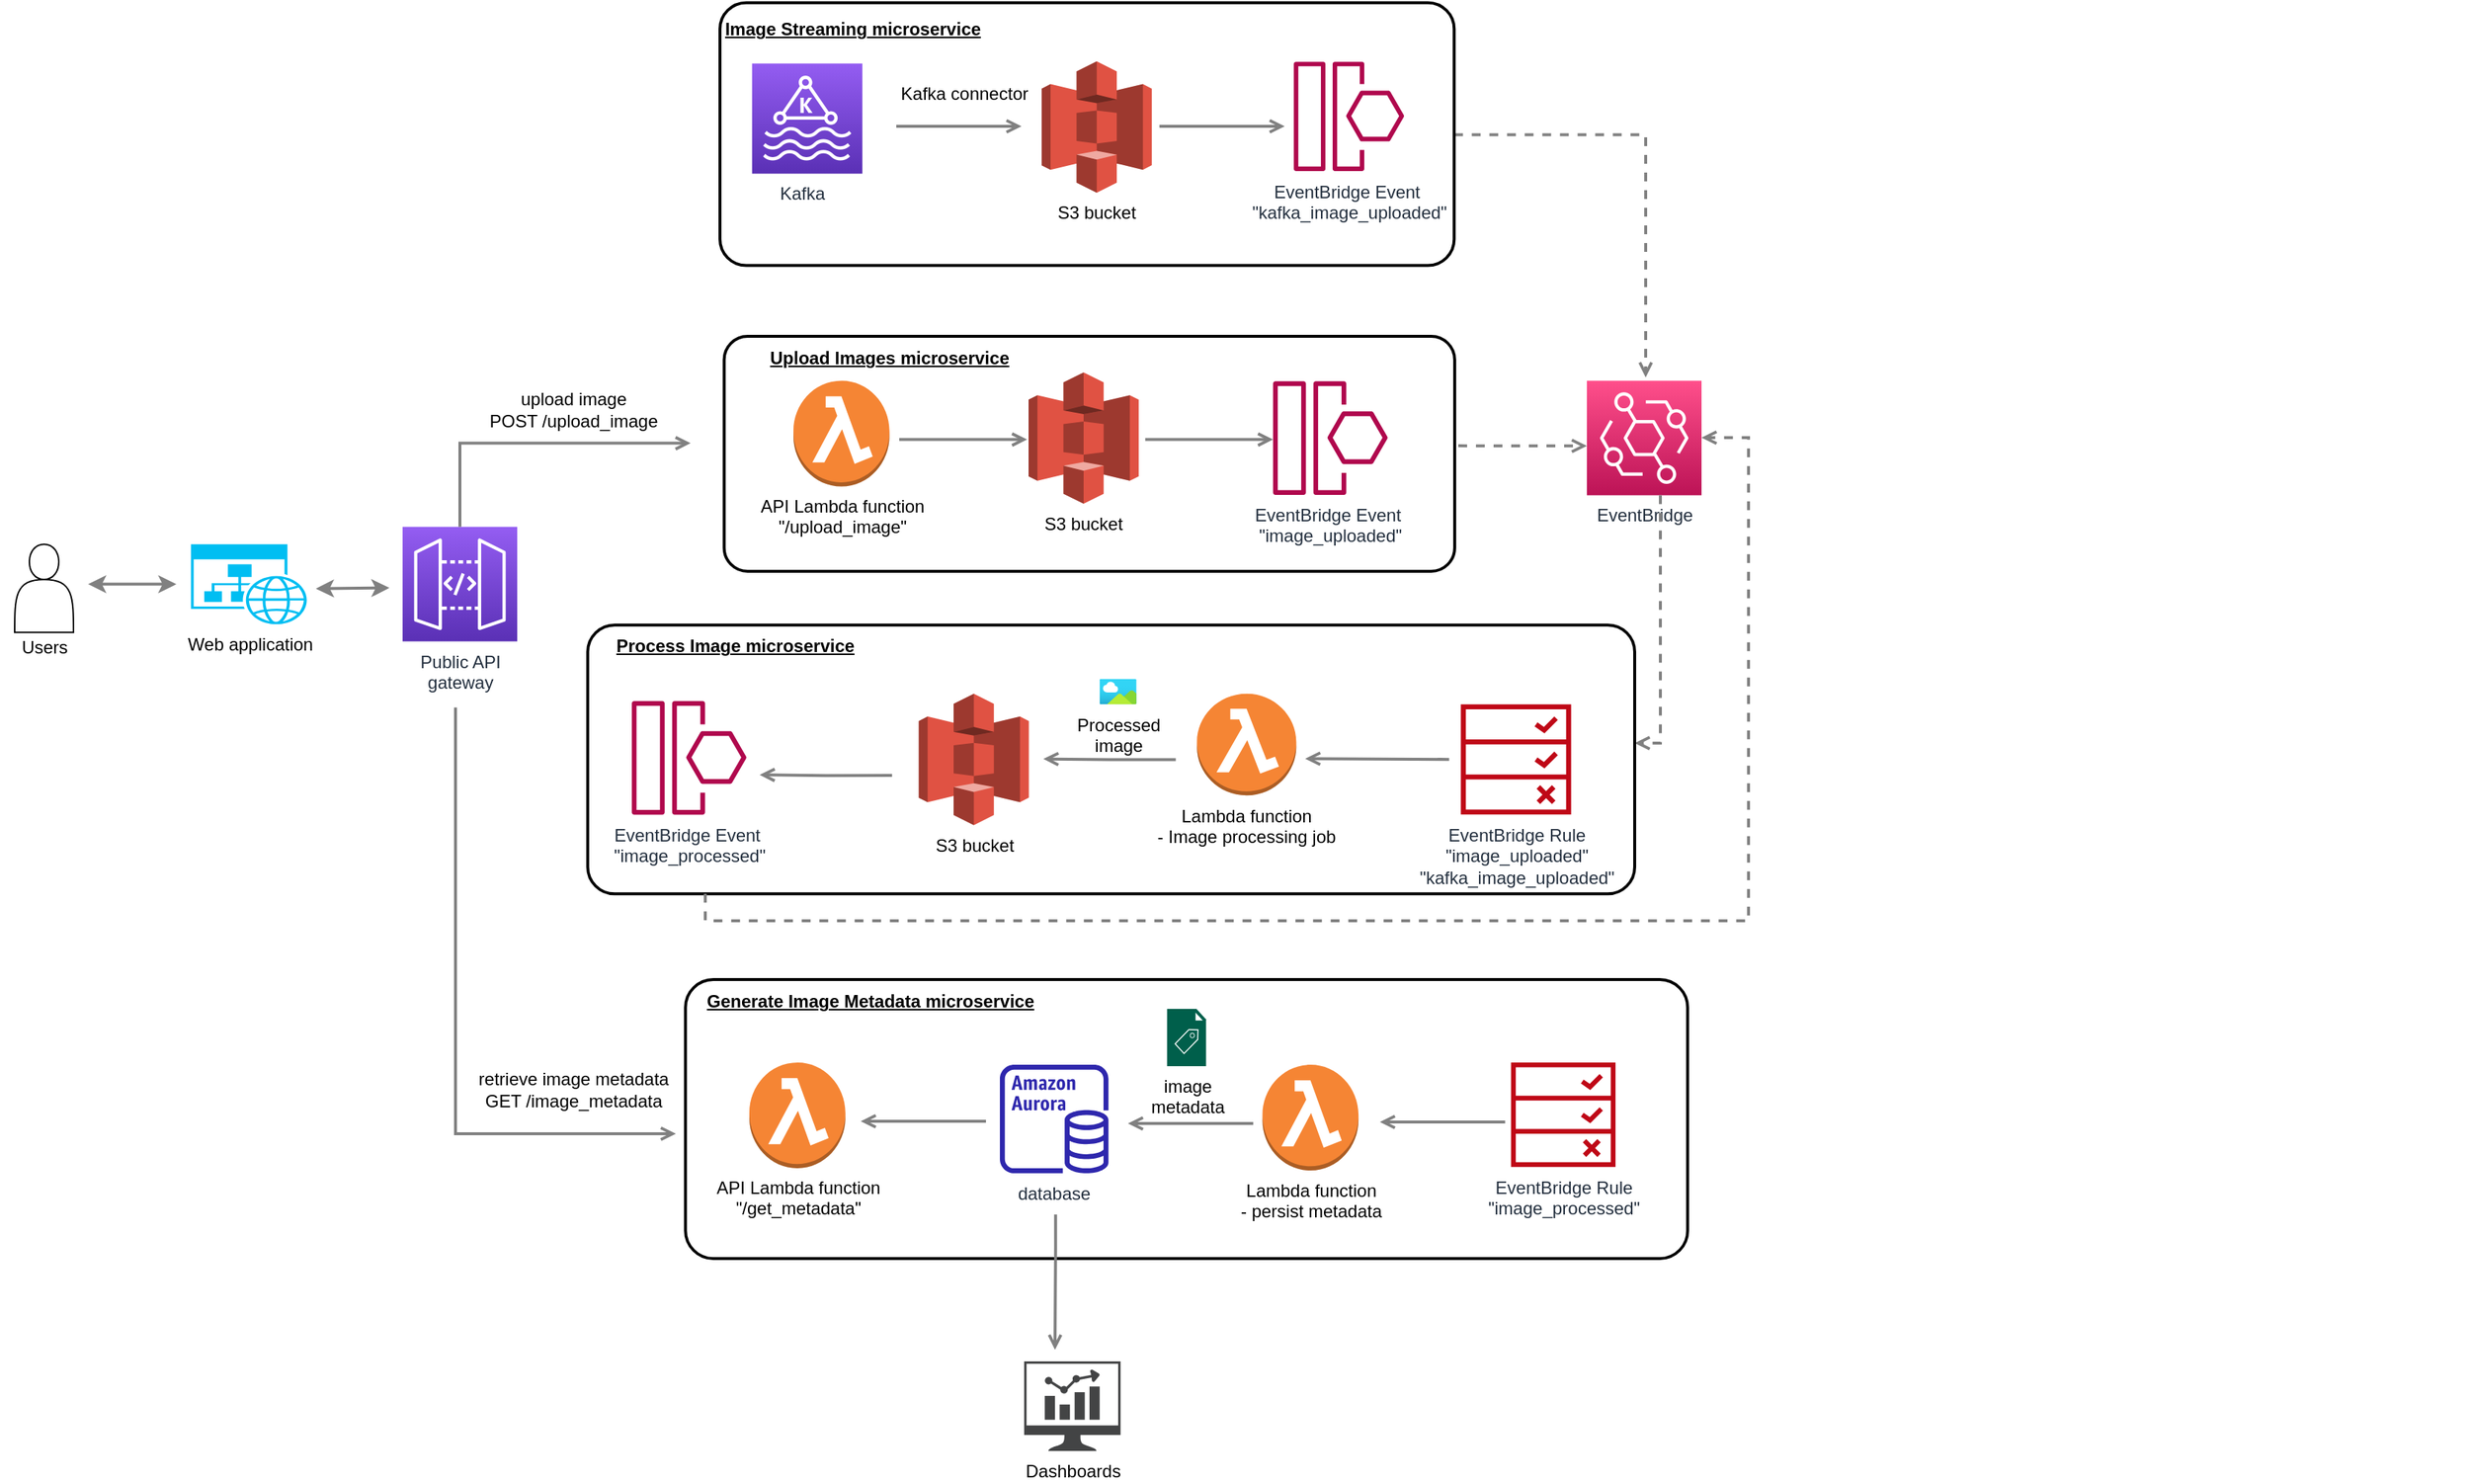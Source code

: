 <mxfile version="20.3.3" type="device"><diagram id="Ht1M8jgEwFfnCIfOTk4-" name="Page-1"><mxGraphModel dx="1357" dy="754" grid="1" gridSize="10" guides="1" tooltips="1" connect="1" arrows="1" fold="1" page="1" pageScale="1" pageWidth="1169" pageHeight="827" math="0" shadow="0"><root><mxCell id="0"/><mxCell id="1" parent="0"/><mxCell id="CTCkRZqmn6s19jPiayTr-5" value="Public API &lt;br&gt;gateway" style="sketch=0;points=[[0,0,0],[0.25,0,0],[0.5,0,0],[0.75,0,0],[1,0,0],[0,1,0],[0.25,1,0],[0.5,1,0],[0.75,1,0],[1,1,0],[0,0.25,0],[0,0.5,0],[0,0.75,0],[1,0.25,0],[1,0.5,0],[1,0.75,0]];outlineConnect=0;fontColor=#232F3E;gradientColor=#945DF2;gradientDirection=north;fillColor=#5A30B5;strokeColor=#ffffff;dashed=0;verticalLabelPosition=bottom;verticalAlign=top;align=center;html=1;fontSize=12;fontStyle=0;aspect=fixed;shape=mxgraph.aws4.resourceIcon;resIcon=mxgraph.aws4.api_gateway;" vertex="1" parent="1"><mxGeometry x="274" y="381.81" width="78" height="78" as="geometry"/></mxCell><mxCell id="CTCkRZqmn6s19jPiayTr-8" style="edgeStyle=orthogonalEdgeStyle;rounded=0;orthogonalLoop=1;jettySize=auto;html=1;startArrow=none;startFill=0;endArrow=open;endFill=0;strokeColor=#808080;strokeWidth=2;dashed=1;exitX=1.005;exitY=0.466;exitDx=0;exitDy=0;exitPerimeter=0;" edge="1" parent="1" source="CTCkRZqmn6s19jPiayTr-68" target="CTCkRZqmn6s19jPiayTr-94"><mxGeometry relative="1" as="geometry"><mxPoint x="1010.003" y="323.31" as="sourcePoint"/><mxPoint x="1115.01" y="323.31" as="targetPoint"/><Array as="points"><mxPoint x="1020" y="327"/><mxPoint x="1020" y="327"/></Array></mxGeometry></mxCell><mxCell id="CTCkRZqmn6s19jPiayTr-14" style="edgeStyle=orthogonalEdgeStyle;rounded=0;orthogonalLoop=1;jettySize=auto;html=1;startArrow=none;startFill=0;endArrow=open;endFill=0;strokeColor=#808080;strokeWidth=2;exitX=0.5;exitY=0;exitDx=0;exitDy=0;exitPerimeter=0;" edge="1" parent="1" source="CTCkRZqmn6s19jPiayTr-5"><mxGeometry relative="1" as="geometry"><mxPoint x="320" y="364.81" as="sourcePoint"/><mxPoint x="470" y="324.81" as="targetPoint"/><Array as="points"><mxPoint x="313" y="324.81"/></Array></mxGeometry></mxCell><mxCell id="CTCkRZqmn6s19jPiayTr-15" value="retrieve image metadata&lt;br&gt;GET /image_metadata" style="text;html=1;align=center;verticalAlign=middle;resizable=0;points=[];autosize=1;strokeColor=none;fillColor=none;" vertex="1" parent="1"><mxGeometry x="315" y="744.81" width="150" height="40" as="geometry"/></mxCell><mxCell id="CTCkRZqmn6s19jPiayTr-27" style="edgeStyle=orthogonalEdgeStyle;rounded=0;orthogonalLoop=1;jettySize=auto;html=1;startArrow=none;startFill=0;endArrow=open;endFill=0;strokeColor=#808080;strokeWidth=2;" edge="1" parent="1"><mxGeometry relative="1" as="geometry"><mxPoint x="310" y="504.81" as="sourcePoint"/><mxPoint x="460" y="795" as="targetPoint"/><Array as="points"><mxPoint x="310" y="795"/></Array></mxGeometry></mxCell><mxCell id="CTCkRZqmn6s19jPiayTr-32" value="Dashboards" style="sketch=0;pointerEvents=1;shadow=0;dashed=0;html=1;strokeColor=none;fillColor=#434445;aspect=fixed;labelPosition=center;verticalLabelPosition=bottom;verticalAlign=top;align=center;outlineConnect=0;shape=mxgraph.vvd.nsx_dashboard;" vertex="1" parent="1"><mxGeometry x="697.03" y="950" width="65.59" height="61" as="geometry"/></mxCell><mxCell id="CTCkRZqmn6s19jPiayTr-52" value="upload image&lt;br&gt;POST /upload_image" style="text;html=1;align=center;verticalAlign=middle;resizable=0;points=[];autosize=1;strokeColor=none;fillColor=none;" vertex="1" parent="1"><mxGeometry x="320" y="282.31" width="140" height="40" as="geometry"/></mxCell><mxCell id="CTCkRZqmn6s19jPiayTr-53" value="Web application" style="verticalLabelPosition=bottom;html=1;verticalAlign=top;align=center;strokeColor=none;fillColor=#00BEF2;shape=mxgraph.azure.website_generic;pointerEvents=1;" vertex="1" parent="1"><mxGeometry x="130" y="393.57" width="80" height="54.48" as="geometry"/></mxCell><mxCell id="CTCkRZqmn6s19jPiayTr-55" value="" style="group" vertex="1" connectable="0" parent="1"><mxGeometry y="393.57" width="60" height="85.65" as="geometry"/></mxCell><mxCell id="CTCkRZqmn6s19jPiayTr-1" value="" style="shape=actor;whiteSpace=wrap;html=1;" vertex="1" parent="CTCkRZqmn6s19jPiayTr-55"><mxGeometry x="10" width="40" height="60" as="geometry"/></mxCell><mxCell id="CTCkRZqmn6s19jPiayTr-26" value="Users" style="text;html=1;align=center;verticalAlign=middle;resizable=0;points=[];autosize=1;strokeColor=none;fillColor=none;" vertex="1" parent="CTCkRZqmn6s19jPiayTr-55"><mxGeometry x="5" y="55.65" width="50" height="30" as="geometry"/></mxCell><mxCell id="CTCkRZqmn6s19jPiayTr-92" value="" style="endArrow=classic;startArrow=classic;html=1;rounded=0;strokeColor=#808080;strokeWidth=2;fontColor=#000000;" edge="1" parent="1"><mxGeometry width="50" height="50" relative="1" as="geometry"><mxPoint x="60" y="420.81" as="sourcePoint"/><mxPoint x="120" y="420.81" as="targetPoint"/></mxGeometry></mxCell><mxCell id="CTCkRZqmn6s19jPiayTr-93" value="" style="endArrow=classic;startArrow=classic;html=1;rounded=0;strokeColor=#808080;strokeWidth=2;fontColor=#000000;" edge="1" parent="1"><mxGeometry width="50" height="50" relative="1" as="geometry"><mxPoint x="215" y="423.81" as="sourcePoint"/><mxPoint x="265" y="423.31" as="targetPoint"/></mxGeometry></mxCell><mxCell id="CTCkRZqmn6s19jPiayTr-94" value="EventBridge" style="sketch=0;points=[[0,0,0],[0.25,0,0],[0.5,0,0],[0.75,0,0],[1,0,0],[0,1,0],[0.25,1,0],[0.5,1,0],[0.75,1,0],[1,1,0],[0,0.25,0],[0,0.5,0],[0,0.75,0],[1,0.25,0],[1,0.5,0],[1,0.75,0]];outlineConnect=0;fontColor=#232F3E;gradientColor=#FF4F8B;gradientDirection=north;fillColor=#BC1356;strokeColor=#ffffff;dashed=0;verticalLabelPosition=bottom;verticalAlign=top;align=center;html=1;fontSize=12;fontStyle=0;aspect=fixed;shape=mxgraph.aws4.resourceIcon;resIcon=mxgraph.aws4.eventbridge;" vertex="1" parent="1"><mxGeometry x="1080" y="282.31" width="78" height="78" as="geometry"/></mxCell><mxCell id="CTCkRZqmn6s19jPiayTr-106" style="edgeStyle=orthogonalEdgeStyle;rounded=0;orthogonalLoop=1;jettySize=auto;html=1;startArrow=none;startFill=0;endArrow=open;endFill=0;strokeColor=#808080;strokeWidth=2;dashed=1;" edge="1" parent="1"><mxGeometry relative="1" as="geometry"><mxPoint x="989.66" y="114.81" as="sourcePoint"/><mxPoint x="1120" y="280" as="targetPoint"/><Array as="points"><mxPoint x="1120" y="115"/><mxPoint x="1120" y="275"/></Array></mxGeometry></mxCell><mxCell id="CTCkRZqmn6s19jPiayTr-137" style="edgeStyle=orthogonalEdgeStyle;rounded=0;orthogonalLoop=1;jettySize=auto;html=1;startArrow=none;startFill=0;endArrow=open;endFill=0;strokeColor=#808080;strokeWidth=2;dashed=1;" edge="1" parent="1" source="CTCkRZqmn6s19jPiayTr-94" target="CTCkRZqmn6s19jPiayTr-128"><mxGeometry relative="1" as="geometry"><mxPoint x="1018" y="448.31" as="sourcePoint"/><mxPoint x="1120" y="528.81" as="targetPoint"/><Array as="points"><mxPoint x="1130" y="529"/></Array></mxGeometry></mxCell><mxCell id="CTCkRZqmn6s19jPiayTr-139" value="" style="group" vertex="1" connectable="0" parent="1"><mxGeometry x="479.996" y="24.813" width="499.663" height="178.981" as="geometry"/></mxCell><mxCell id="CTCkRZqmn6s19jPiayTr-103" value="&lt;u&gt;Image Streaming microservice&lt;/u&gt;" style="text;html=1;align=center;verticalAlign=middle;resizable=0;points=[];autosize=1;strokeColor=none;fillColor=none;fontStyle=1" vertex="1" parent="CTCkRZqmn6s19jPiayTr-139"><mxGeometry y="2.887" width="200" height="30" as="geometry"/></mxCell><mxCell id="CTCkRZqmn6s19jPiayTr-18" value="Kafka&amp;nbsp;&amp;nbsp;" style="sketch=0;points=[[0,0,0],[0.25,0,0],[0.5,0,0],[0.75,0,0],[1,0,0],[0,1,0],[0.25,1,0],[0.5,1,0],[0.75,1,0],[1,1,0],[0,0.25,0],[0,0.5,0],[0,0.75,0],[1,0.25,0],[1,0.5,0],[1,0.75,0]];outlineConnect=0;fontColor=#232F3E;gradientColor=#945DF2;gradientDirection=north;fillColor=#5A30B5;strokeColor=#ffffff;dashed=0;verticalLabelPosition=bottom;verticalAlign=top;align=center;html=1;fontSize=12;fontStyle=0;aspect=fixed;shape=mxgraph.aws4.resourceIcon;resIcon=mxgraph.aws4.managed_streaming_for_kafka;" vertex="1" parent="CTCkRZqmn6s19jPiayTr-139"><mxGeometry x="31.842" y="41.377" width="75.057" height="75.057" as="geometry"/></mxCell><mxCell id="CTCkRZqmn6s19jPiayTr-99" style="edgeStyle=orthogonalEdgeStyle;rounded=0;orthogonalLoop=1;jettySize=auto;html=1;startArrow=none;startFill=0;endArrow=open;endFill=0;strokeColor=#808080;strokeWidth=2;" edge="1" parent="CTCkRZqmn6s19jPiayTr-139"><mxGeometry relative="1" as="geometry"><mxPoint x="129.975" y="84.198" as="sourcePoint"/><mxPoint x="215.218" y="84.198" as="targetPoint"/></mxGeometry></mxCell><mxCell id="CTCkRZqmn6s19jPiayTr-100" value="S3 bucket" style="outlineConnect=0;dashed=0;verticalLabelPosition=bottom;verticalAlign=top;align=center;html=1;shape=mxgraph.aws3.s3;fillColor=#E05243;gradientColor=none;" vertex="1" parent="CTCkRZqmn6s19jPiayTr-139"><mxGeometry x="228.925" y="39.934" width="74.949" height="89.491" as="geometry"/></mxCell><mxCell id="CTCkRZqmn6s19jPiayTr-101" value="Kafka connector" style="text;html=1;align=center;verticalAlign=middle;resizable=0;points=[];autosize=1;strokeColor=none;fillColor=none;" vertex="1" parent="CTCkRZqmn6s19jPiayTr-139"><mxGeometry x="121.154" y="47.151" width="110" height="30" as="geometry"/></mxCell><mxCell id="CTCkRZqmn6s19jPiayTr-107" value="EventBridge Event&amp;nbsp;&lt;br&gt;&quot;kafka_image_uploaded&quot;" style="sketch=0;outlineConnect=0;fontColor=#232F3E;gradientColor=none;fillColor=#B0084D;strokeColor=none;dashed=0;verticalLabelPosition=bottom;verticalAlign=top;align=center;html=1;fontSize=12;fontStyle=0;aspect=fixed;pointerEvents=1;shape=mxgraph.aws4.event_resource;" vertex="1" parent="CTCkRZqmn6s19jPiayTr-139"><mxGeometry x="400.534" y="39.934" width="75.057" height="75.057" as="geometry"/></mxCell><mxCell id="CTCkRZqmn6s19jPiayTr-108" style="edgeStyle=orthogonalEdgeStyle;rounded=0;orthogonalLoop=1;jettySize=auto;html=1;startArrow=none;startFill=0;endArrow=open;endFill=0;strokeColor=#808080;strokeWidth=2;" edge="1" parent="CTCkRZqmn6s19jPiayTr-139"><mxGeometry relative="1" as="geometry"><mxPoint x="309.099" y="84.198" as="sourcePoint"/><mxPoint x="394.342" y="84.198" as="targetPoint"/></mxGeometry></mxCell><mxCell id="CTCkRZqmn6s19jPiayTr-102" value="" style="rounded=1;arcSize=10;dashed=0;fillColor=none;gradientColor=none;strokeWidth=2;" vertex="1" parent="CTCkRZqmn6s19jPiayTr-139"><mxGeometry x="10.001" y="8.882e-16" width="499.662" height="178.981" as="geometry"/></mxCell><mxCell id="CTCkRZqmn6s19jPiayTr-149" value="" style="group" vertex="1" connectable="0" parent="1"><mxGeometry x="430" y="448.052" width="1250" height="283.033" as="geometry"/></mxCell><mxCell id="CTCkRZqmn6s19jPiayTr-141" value="EventBridge Event&amp;nbsp;&lt;br&gt;&quot;image_processed&quot;" style="sketch=0;outlineConnect=0;fontColor=#232F3E;gradientColor=none;fillColor=#B0084D;strokeColor=none;dashed=0;verticalLabelPosition=bottom;verticalAlign=top;align=center;html=1;fontSize=12;fontStyle=0;aspect=fixed;pointerEvents=1;shape=mxgraph.aws4.event_resource;" vertex="1" parent="CTCkRZqmn6s19jPiayTr-149"><mxGeometry x="-2.842e-14" y="51.998" width="78" height="78" as="geometry"/></mxCell><mxCell id="CTCkRZqmn6s19jPiayTr-148" style="edgeStyle=orthogonalEdgeStyle;rounded=0;orthogonalLoop=1;jettySize=auto;html=1;startArrow=none;startFill=0;endArrow=open;endFill=0;strokeColor=#808080;strokeWidth=2;" edge="1" parent="CTCkRZqmn6s19jPiayTr-149"><mxGeometry relative="1" as="geometry"><mxPoint x="177.131" y="103.0" as="sourcePoint"/><mxPoint x="86.996" y="102.519" as="targetPoint"/><Array as="points"><mxPoint x="132.064" y="103.0"/></Array></mxGeometry></mxCell><mxCell id="CTCkRZqmn6s19jPiayTr-196" value="" style="group" vertex="1" connectable="0" parent="CTCkRZqmn6s19jPiayTr-149"><mxGeometry x="-29.998" width="712.51" height="200.003" as="geometry"/></mxCell><mxCell id="CTCkRZqmn6s19jPiayTr-127" value="&lt;u&gt;Process Image microservice&lt;/u&gt;" style="text;html=1;align=center;verticalAlign=middle;resizable=0;points=[];autosize=1;strokeColor=none;fillColor=none;fontStyle=1" vertex="1" parent="CTCkRZqmn6s19jPiayTr-196"><mxGeometry x="5.264" width="190" height="30" as="geometry"/></mxCell><mxCell id="CTCkRZqmn6s19jPiayTr-138" value="" style="group" vertex="1" connectable="0" parent="CTCkRZqmn6s19jPiayTr-196"><mxGeometry x="192.51" y="30.003" width="520.0" height="170" as="geometry"/></mxCell><mxCell id="CTCkRZqmn6s19jPiayTr-12" value="Lambda function&lt;br&gt;- Image processing job" style="outlineConnect=0;dashed=0;verticalLabelPosition=bottom;verticalAlign=top;align=center;html=1;shape=mxgraph.aws3.lambda_function;fillColor=#F58534;gradientColor=none;" vertex="1" parent="CTCkRZqmn6s19jPiayTr-138"><mxGeometry x="222.106" y="17.323" width="67.601" height="69.283" as="geometry"/></mxCell><mxCell id="CTCkRZqmn6s19jPiayTr-50" value="Processed &lt;br&gt;image" style="aspect=fixed;html=1;points=[];align=center;image;fontSize=12;image=img/lib/azure2/general/Image.svg;" vertex="1" parent="CTCkRZqmn6s19jPiayTr-138"><mxGeometry x="155.758" y="7.22" width="25.192" height="17.321" as="geometry"/></mxCell><mxCell id="CTCkRZqmn6s19jPiayTr-79" value="S3 bucket" style="outlineConnect=0;dashed=0;verticalLabelPosition=bottom;verticalAlign=top;align=center;html=1;shape=mxgraph.aws3.s3;fillColor=#E05243;gradientColor=none;" vertex="1" parent="CTCkRZqmn6s19jPiayTr-138"><mxGeometry x="32.76" y="17.324" width="74.949" height="89.491" as="geometry"/></mxCell><mxCell id="CTCkRZqmn6s19jPiayTr-130" style="edgeStyle=orthogonalEdgeStyle;rounded=0;orthogonalLoop=1;jettySize=auto;html=1;startArrow=none;startFill=0;endArrow=open;endFill=0;strokeColor=#808080;strokeWidth=2;" edge="1" parent="CTCkRZqmn6s19jPiayTr-138"><mxGeometry relative="1" as="geometry"><mxPoint x="385.897" y="61.999" as="sourcePoint"/><mxPoint x="295.762" y="61.518" as="targetPoint"/><Array as="points"><mxPoint x="393.735" y="61.518"/></Array></mxGeometry></mxCell><mxCell id="CTCkRZqmn6s19jPiayTr-131" value="EventBridge Rule&lt;br style=&quot;--tw-translate-x:0; --tw-translate-y:0; --tw-rotate:0; --tw-skew-x:0; --tw-skew-y:0; --tw-scale-x:1; --tw-scale-y:1; --tw-pan-x: ; --tw-pan-y: ; --tw-pinch-zoom: ; --tw-scroll-snap-strictness:proximity; --tw-ordinal: ; --tw-slashed-zero: ; --tw-numeric-figure: ; --tw-numeric-spacing: ; --tw-numeric-fraction: ; --tw-ring-inset: ; --tw-ring-offset-width:0px; --tw-ring-offset-color:#fff; --tw-ring-color:rgb(59 130 246 / 0.5); --tw-ring-offset-shadow:0 0 #0000; --tw-ring-shadow:0 0 #0000; --tw-shadow:0 0 #0000; --tw-shadow-colored:0 0 #0000; --tw-blur: ; --tw-brightness: ; --tw-contrast: ; --tw-grayscale: ; --tw-hue-rotate: ; --tw-invert: ; --tw-saturate: ; --tw-sepia: ; --tw-drop-shadow: ; --tw-backdrop-blur: ; --tw-backdrop-brightness: ; --tw-backdrop-contrast: ; --tw-backdrop-grayscale: ; --tw-backdrop-hue-rotate: ; --tw-backdrop-invert: ; --tw-backdrop-opacity: ; --tw-backdrop-saturate: ; --tw-backdrop-sepia: ;&quot;&gt;&quot;image_uploaded&quot;&lt;br&gt;&quot;kafka_image_uploaded&quot;" style="sketch=0;outlineConnect=0;fontColor=#232F3E;gradientColor=none;fillColor=#BF0816;strokeColor=none;dashed=0;verticalLabelPosition=bottom;verticalAlign=top;align=center;html=1;fontSize=12;fontStyle=0;aspect=fixed;pointerEvents=1;shape=mxgraph.aws4.waf_rule;" vertex="1" parent="CTCkRZqmn6s19jPiayTr-138"><mxGeometry x="401.689" y="24.538" width="75.057" height="75.057" as="geometry"/></mxCell><mxCell id="CTCkRZqmn6s19jPiayTr-133" style="edgeStyle=orthogonalEdgeStyle;rounded=0;orthogonalLoop=1;jettySize=auto;html=1;startArrow=none;startFill=0;endArrow=open;endFill=0;strokeColor=#808080;strokeWidth=2;" edge="1" parent="CTCkRZqmn6s19jPiayTr-138"><mxGeometry relative="1" as="geometry"><mxPoint x="207.7" y="62.217" as="sourcePoint"/><mxPoint x="117.565" y="61.736" as="targetPoint"/><Array as="points"><mxPoint x="162.632" y="62.217"/></Array></mxGeometry></mxCell><mxCell id="CTCkRZqmn6s19jPiayTr-128" value="" style="rounded=1;arcSize=10;dashed=0;fillColor=none;gradientColor=none;strokeWidth=2;" vertex="1" parent="CTCkRZqmn6s19jPiayTr-138"><mxGeometry x="-192.51" y="-29.45" width="712.51" height="183.04" as="geometry"/></mxCell><mxCell id="CTCkRZqmn6s19jPiayTr-121" value="" style="group" vertex="1" connectable="0" parent="CTCkRZqmn6s19jPiayTr-149"><mxGeometry x="80" y="-196.052" width="480" height="162" as="geometry"/></mxCell><mxCell id="CTCkRZqmn6s19jPiayTr-120" value="&lt;u&gt;Upload Images microservice&lt;/u&gt;" style="text;html=1;align=center;verticalAlign=middle;resizable=0;points=[];autosize=1;strokeColor=none;fillColor=none;fontStyle=1" vertex="1" parent="CTCkRZqmn6s19jPiayTr-121"><mxGeometry width="190" height="30" as="geometry"/></mxCell><mxCell id="CTCkRZqmn6s19jPiayTr-68" value="" style="rounded=1;arcSize=10;dashed=0;fillColor=none;gradientColor=none;strokeWidth=2;" vertex="1" parent="CTCkRZqmn6s19jPiayTr-121"><mxGeometry x="-17.17" width="497.17" height="160" as="geometry"/></mxCell><mxCell id="CTCkRZqmn6s19jPiayTr-152" style="edgeStyle=orthogonalEdgeStyle;rounded=0;orthogonalLoop=1;jettySize=auto;html=1;startArrow=none;startFill=0;endArrow=open;endFill=0;strokeColor=#808080;strokeWidth=2;dashed=1;" edge="1" parent="1" source="CTCkRZqmn6s19jPiayTr-128" target="CTCkRZqmn6s19jPiayTr-94"><mxGeometry relative="1" as="geometry"><mxPoint x="440" y="684.81" as="sourcePoint"/><mxPoint x="1290" y="671.81" as="targetPoint"/><Array as="points"><mxPoint x="480" y="650"/><mxPoint x="1190" y="650"/><mxPoint x="1190" y="321"/></Array></mxGeometry></mxCell><mxCell id="CTCkRZqmn6s19jPiayTr-164" value="" style="group" vertex="1" connectable="0" parent="1"><mxGeometry x="510" y="690" width="682" height="190" as="geometry"/></mxCell><mxCell id="CTCkRZqmn6s19jPiayTr-38" value="Lambda function&lt;br&gt;- persist metadata" style="outlineConnect=0;dashed=0;verticalLabelPosition=bottom;verticalAlign=top;align=center;html=1;shape=mxgraph.aws3.lambda_function;fillColor=#F58534;gradientColor=none;" vertex="1" parent="CTCkRZqmn6s19jPiayTr-164"><mxGeometry x="349.203" y="58" width="65.358" height="72" as="geometry"/></mxCell><mxCell id="CTCkRZqmn6s19jPiayTr-123" value="" style="group" vertex="1" connectable="0" parent="CTCkRZqmn6s19jPiayTr-164"><mxGeometry x="2.154e-13" width="682.0" height="190" as="geometry"/></mxCell><mxCell id="CTCkRZqmn6s19jPiayTr-124" value="&lt;u&gt;Generate Image Metadata microservice&lt;/u&gt;" style="text;html=1;align=center;verticalAlign=middle;resizable=0;points=[];autosize=1;strokeColor=none;fillColor=none;fontStyle=1" vertex="1" parent="CTCkRZqmn6s19jPiayTr-123"><mxGeometry x="-43.463" width="250" height="30" as="geometry"/></mxCell><mxCell id="CTCkRZqmn6s19jPiayTr-125" value="" style="rounded=1;arcSize=10;dashed=0;fillColor=none;gradientColor=none;strokeWidth=2;" vertex="1" parent="CTCkRZqmn6s19jPiayTr-123"><mxGeometry x="-43.467" width="681.999" height="190.0" as="geometry"/></mxCell><mxCell id="CTCkRZqmn6s19jPiayTr-10" value="image &lt;br&gt;metadata" style="sketch=0;pointerEvents=1;shadow=0;dashed=0;html=1;strokeColor=none;fillColor=#005F4B;labelPosition=center;verticalLabelPosition=bottom;verticalAlign=top;align=center;outlineConnect=0;shape=mxgraph.veeam2.metadata_file;" vertex="1" parent="CTCkRZqmn6s19jPiayTr-123"><mxGeometry x="284.271" y="20" width="26.522" height="39" as="geometry"/></mxCell><mxCell id="CTCkRZqmn6s19jPiayTr-23" style="edgeStyle=orthogonalEdgeStyle;rounded=0;orthogonalLoop=1;jettySize=auto;html=1;startArrow=none;startFill=0;endArrow=open;endFill=0;strokeColor=#808080;strokeWidth=2;" edge="1" parent="CTCkRZqmn6s19jPiayTr-123"><mxGeometry relative="1" as="geometry"><mxPoint x="208.389" y="160" as="sourcePoint"/><mxPoint x="208.0" y="252.15" as="targetPoint"/><Array as="points"><mxPoint x="208" y="182"/><mxPoint x="208" y="182"/></Array></mxGeometry></mxCell><mxCell id="CTCkRZqmn6s19jPiayTr-150" value="EventBridge Rule&lt;br style=&quot;--tw-translate-x:0; --tw-translate-y:0; --tw-rotate:0; --tw-skew-x:0; --tw-skew-y:0; --tw-scale-x:1; --tw-scale-y:1; --tw-pan-x: ; --tw-pan-y: ; --tw-pinch-zoom: ; --tw-scroll-snap-strictness:proximity; --tw-ordinal: ; --tw-slashed-zero: ; --tw-numeric-figure: ; --tw-numeric-spacing: ; --tw-numeric-fraction: ; --tw-ring-inset: ; --tw-ring-offset-width:0px; --tw-ring-offset-color:#fff; --tw-ring-color:rgb(59 130 246 / 0.5); --tw-ring-offset-shadow:0 0 #0000; --tw-ring-shadow:0 0 #0000; --tw-shadow:0 0 #0000; --tw-shadow-colored:0 0 #0000; --tw-blur: ; --tw-brightness: ; --tw-contrast: ; --tw-grayscale: ; --tw-hue-rotate: ; --tw-invert: ; --tw-saturate: ; --tw-sepia: ; --tw-drop-shadow: ; --tw-backdrop-blur: ; --tw-backdrop-brightness: ; --tw-backdrop-contrast: ; --tw-backdrop-grayscale: ; --tw-backdrop-hue-rotate: ; --tw-backdrop-invert: ; --tw-backdrop-opacity: ; --tw-backdrop-saturate: ; --tw-backdrop-sepia: ;&quot;&gt;&quot;image_processed&quot;" style="sketch=0;outlineConnect=0;fontColor=#232F3E;gradientColor=none;fillColor=#BF0816;strokeColor=none;dashed=0;verticalLabelPosition=bottom;verticalAlign=top;align=center;html=1;fontSize=12;fontStyle=0;aspect=fixed;pointerEvents=1;shape=mxgraph.aws4.waf_rule;" vertex="1" parent="CTCkRZqmn6s19jPiayTr-164"><mxGeometry x="518.359" y="56.473" width="71.095" height="71.095" as="geometry"/></mxCell><mxCell id="CTCkRZqmn6s19jPiayTr-158" style="edgeStyle=orthogonalEdgeStyle;rounded=0;orthogonalLoop=1;jettySize=auto;html=1;startArrow=none;startFill=0;endArrow=open;endFill=0;strokeColor=#808080;strokeWidth=2;" edge="1" parent="CTCkRZqmn6s19jPiayTr-164"><mxGeometry relative="1" as="geometry"><mxPoint x="514.342" y="97" as="sourcePoint"/><mxPoint x="429.092" y="97" as="targetPoint"/><Array as="points"><mxPoint x="504.869" y="97"/><mxPoint x="438.564" y="97"/></Array></mxGeometry></mxCell><mxCell id="CTCkRZqmn6s19jPiayTr-159" style="edgeStyle=orthogonalEdgeStyle;rounded=0;orthogonalLoop=1;jettySize=auto;html=1;startArrow=none;startFill=0;endArrow=open;endFill=0;strokeColor=#808080;strokeWidth=2;" edge="1" parent="CTCkRZqmn6s19jPiayTr-164"><mxGeometry relative="1" as="geometry"><mxPoint x="342.894" y="98.03" as="sourcePoint"/><mxPoint x="257.644" y="98.03" as="targetPoint"/><Array as="points"><mxPoint x="333.422" y="98.03"/><mxPoint x="267.117" y="98.03"/></Array></mxGeometry></mxCell><mxCell id="CTCkRZqmn6s19jPiayTr-161" value="database" style="sketch=0;outlineConnect=0;fontColor=#232F3E;gradientColor=none;fillColor=#2E27AD;strokeColor=none;dashed=0;verticalLabelPosition=bottom;verticalAlign=top;align=center;html=1;fontSize=12;fontStyle=0;aspect=fixed;pointerEvents=1;shape=mxgraph.aws4.aurora_instance;" vertex="1" parent="CTCkRZqmn6s19jPiayTr-164"><mxGeometry x="170.5" y="58" width="73.883" height="73.883" as="geometry"/></mxCell><mxCell id="CTCkRZqmn6s19jPiayTr-162" value="API Lambda function&lt;br style=&quot;--tw-translate-x:0; --tw-translate-y:0; --tw-rotate:0; --tw-skew-x:0; --tw-skew-y:0; --tw-scale-x:1; --tw-scale-y:1; --tw-pan-x: ; --tw-pan-y: ; --tw-pinch-zoom: ; --tw-scroll-snap-strictness:proximity; --tw-ordinal: ; --tw-slashed-zero: ; --tw-numeric-figure: ; --tw-numeric-spacing: ; --tw-numeric-fraction: ; --tw-ring-inset: ; --tw-ring-offset-width:0px; --tw-ring-offset-color:#fff; --tw-ring-color:rgb(59 130 246 / 0.5); --tw-ring-offset-shadow:0 0 #0000; --tw-ring-shadow:0 0 #0000; --tw-shadow:0 0 #0000; --tw-shadow-colored:0 0 #0000; --tw-blur: ; --tw-brightness: ; --tw-contrast: ; --tw-grayscale: ; --tw-hue-rotate: ; --tw-invert: ; --tw-saturate: ; --tw-sepia: ; --tw-drop-shadow: ; --tw-backdrop-blur: ; --tw-backdrop-brightness: ; --tw-backdrop-contrast: ; --tw-backdrop-grayscale: ; --tw-backdrop-hue-rotate: ; --tw-backdrop-invert: ; --tw-backdrop-opacity: ; --tw-backdrop-saturate: ; --tw-backdrop-sepia: ;&quot;&gt;&quot;/get_metadata&quot;" style="outlineConnect=0;dashed=0;verticalLabelPosition=bottom;verticalAlign=top;align=center;html=1;shape=mxgraph.aws3.lambda_function;fillColor=#F58534;gradientColor=none;" vertex="1" parent="CTCkRZqmn6s19jPiayTr-164"><mxGeometry y="56.47" width="65.358" height="72" as="geometry"/></mxCell><mxCell id="CTCkRZqmn6s19jPiayTr-163" style="edgeStyle=orthogonalEdgeStyle;rounded=0;orthogonalLoop=1;jettySize=auto;html=1;startArrow=none;startFill=0;endArrow=open;endFill=0;strokeColor=#808080;strokeWidth=2;" edge="1" parent="CTCkRZqmn6s19jPiayTr-164"><mxGeometry relative="1" as="geometry"><mxPoint x="161.028" y="96.53" as="sourcePoint"/><mxPoint x="75.778" y="96.53" as="targetPoint"/><Array as="points"><mxPoint x="151.556" y="96.53"/><mxPoint x="85.25" y="96.53"/></Array></mxGeometry></mxCell><mxCell id="CTCkRZqmn6s19jPiayTr-219" value="" style="group" vertex="1" connectable="0" parent="1"><mxGeometry x="540" y="276.567" width="404.41" height="89.491" as="geometry"/></mxCell><mxCell id="CTCkRZqmn6s19jPiayTr-96" value="EventBridge Event&amp;nbsp;&lt;br&gt;&quot;image_uploaded&quot;" style="sketch=0;outlineConnect=0;fontColor=#232F3E;gradientColor=none;fillColor=#B0084D;strokeColor=none;dashed=0;verticalLabelPosition=bottom;verticalAlign=top;align=center;html=1;fontSize=12;fontStyle=0;aspect=fixed;pointerEvents=1;shape=mxgraph.aws4.event_resource;" vertex="1" parent="CTCkRZqmn6s19jPiayTr-219"><mxGeometry x="326.41" y="5.743" width="78" height="78" as="geometry"/></mxCell><mxCell id="CTCkRZqmn6s19jPiayTr-97" style="edgeStyle=orthogonalEdgeStyle;rounded=0;orthogonalLoop=1;jettySize=auto;html=1;startArrow=none;startFill=0;endArrow=open;endFill=0;strokeColor=#808080;strokeWidth=2;" edge="1" parent="CTCkRZqmn6s19jPiayTr-219"><mxGeometry relative="1" as="geometry"><mxPoint x="71.993" y="45.743" as="sourcePoint"/><mxPoint x="159" y="45.743" as="targetPoint"/></mxGeometry></mxCell><mxCell id="CTCkRZqmn6s19jPiayTr-199" value="API Lambda function&lt;br style=&quot;--tw-translate-x:0; --tw-translate-y:0; --tw-rotate:0; --tw-skew-x:0; --tw-skew-y:0; --tw-scale-x:1; --tw-scale-y:1; --tw-pan-x: ; --tw-pan-y: ; --tw-pinch-zoom: ; --tw-scroll-snap-strictness:proximity; --tw-ordinal: ; --tw-slashed-zero: ; --tw-numeric-figure: ; --tw-numeric-spacing: ; --tw-numeric-fraction: ; --tw-ring-inset: ; --tw-ring-offset-width:0px; --tw-ring-offset-color:#fff; --tw-ring-color:rgb(59 130 246 / 0.5); --tw-ring-offset-shadow:0 0 #0000; --tw-ring-shadow:0 0 #0000; --tw-shadow:0 0 #0000; --tw-shadow-colored:0 0 #0000; --tw-blur: ; --tw-brightness: ; --tw-contrast: ; --tw-grayscale: ; --tw-hue-rotate: ; --tw-invert: ; --tw-saturate: ; --tw-sepia: ; --tw-drop-shadow: ; --tw-backdrop-blur: ; --tw-backdrop-brightness: ; --tw-backdrop-contrast: ; --tw-backdrop-grayscale: ; --tw-backdrop-hue-rotate: ; --tw-backdrop-invert: ; --tw-backdrop-opacity: ; --tw-backdrop-saturate: ; --tw-backdrop-sepia: ;&quot;&gt;&quot;/upload_image&quot;" style="outlineConnect=0;dashed=0;verticalLabelPosition=bottom;verticalAlign=top;align=center;html=1;shape=mxgraph.aws3.lambda_function;fillColor=#F58534;gradientColor=none;" vertex="1" parent="CTCkRZqmn6s19jPiayTr-219"><mxGeometry y="5.743" width="65.358" height="72" as="geometry"/></mxCell><mxCell id="CTCkRZqmn6s19jPiayTr-201" value="S3 bucket" style="outlineConnect=0;dashed=0;verticalLabelPosition=bottom;verticalAlign=top;align=center;html=1;shape=mxgraph.aws3.s3;fillColor=#E05243;gradientColor=none;" vertex="1" parent="CTCkRZqmn6s19jPiayTr-219"><mxGeometry x="160.001" width="74.949" height="89.491" as="geometry"/></mxCell><mxCell id="CTCkRZqmn6s19jPiayTr-202" style="edgeStyle=orthogonalEdgeStyle;rounded=0;orthogonalLoop=1;jettySize=auto;html=1;startArrow=none;startFill=0;endArrow=open;endFill=0;strokeColor=#808080;strokeWidth=2;" edge="1" parent="CTCkRZqmn6s19jPiayTr-219"><mxGeometry relative="1" as="geometry"><mxPoint x="239.403" y="45.743" as="sourcePoint"/><mxPoint x="326.41" y="45.743" as="targetPoint"/></mxGeometry></mxCell></root></mxGraphModel></diagram></mxfile>